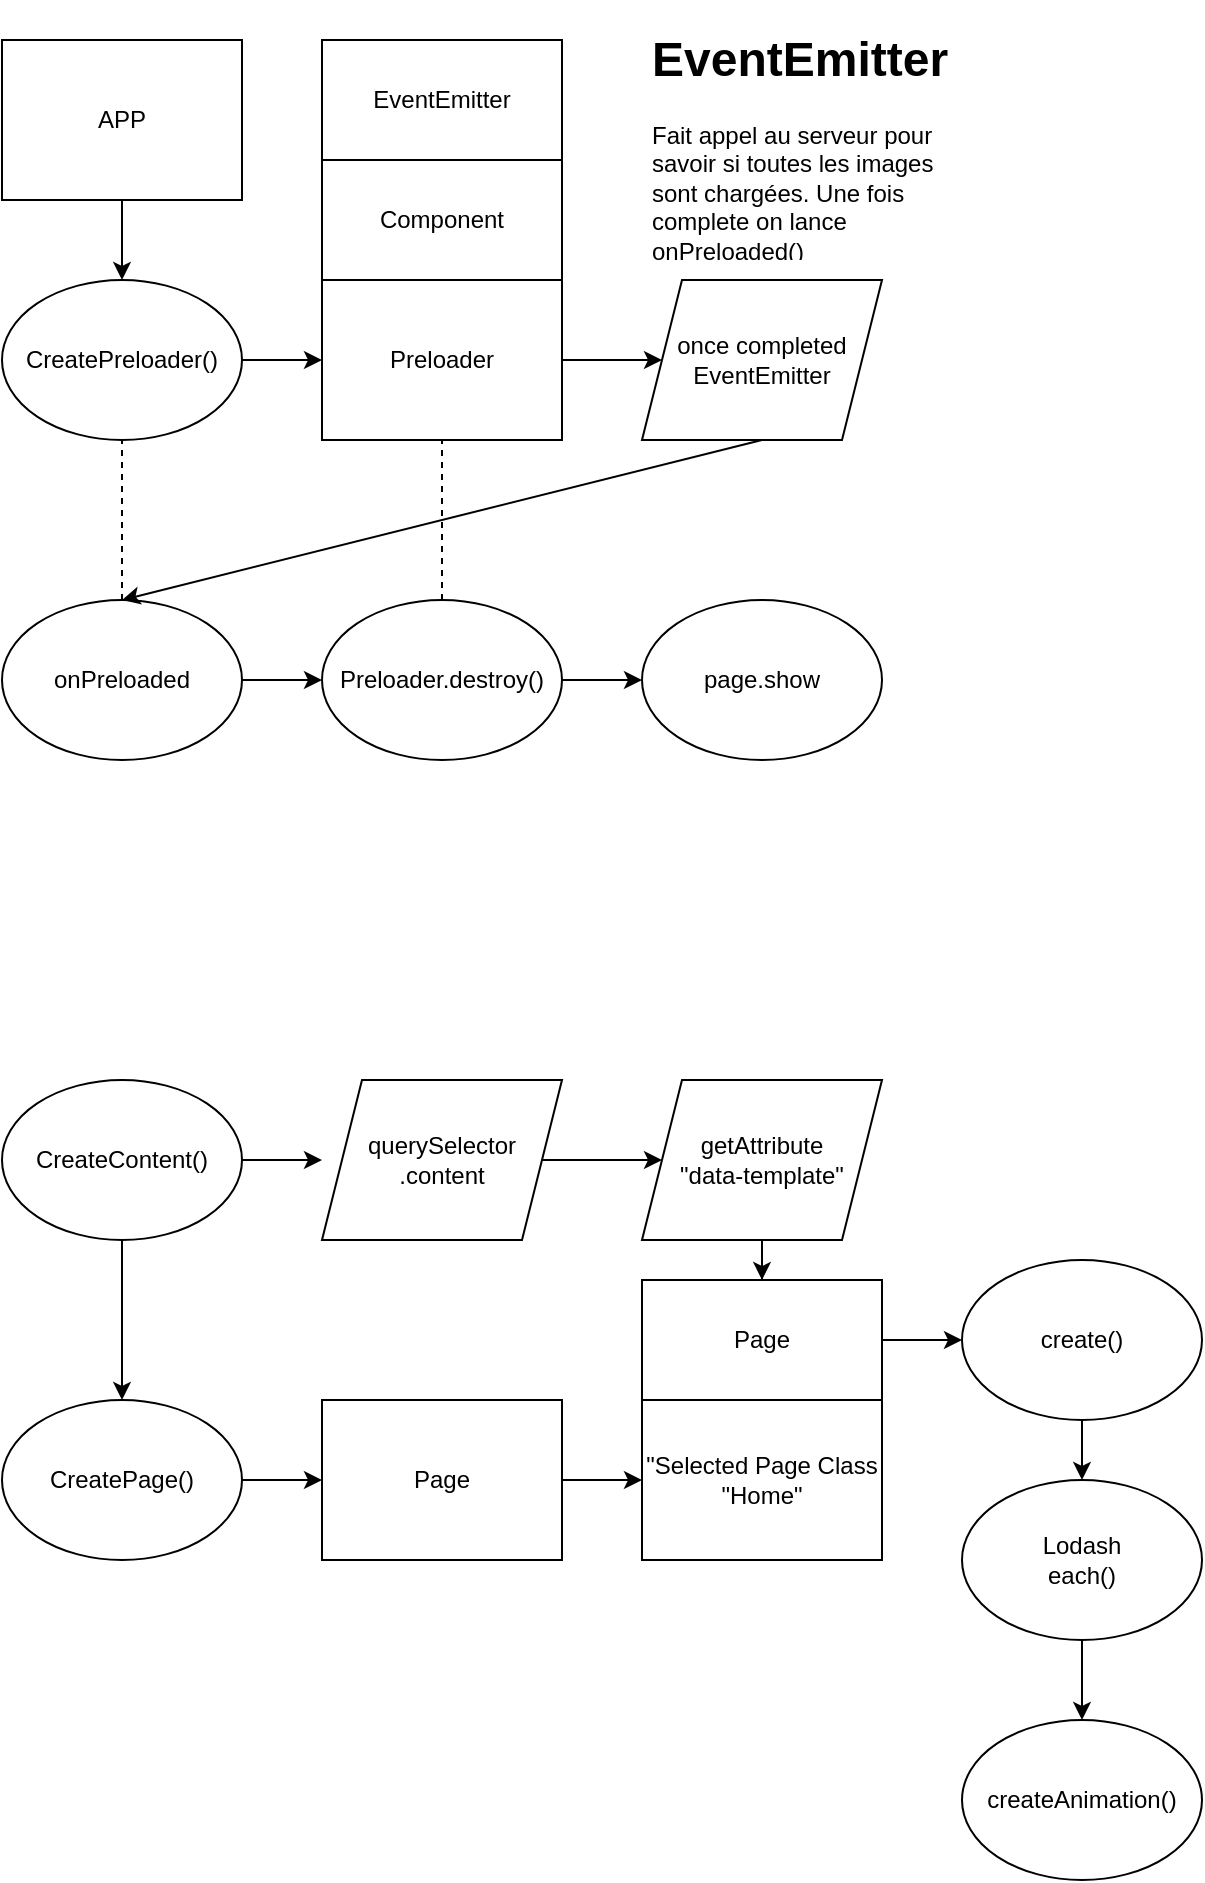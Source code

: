 <mxfile version="17.4.6" type="github">
  <diagram id="fzjIs2RXk_FmtYsyeLxV" name="Page-1">
    <mxGraphModel dx="1422" dy="762" grid="1" gridSize="10" guides="1" tooltips="1" connect="1" arrows="1" fold="1" page="1" pageScale="1" pageWidth="827" pageHeight="1169" math="0" shadow="0">
      <root>
        <mxCell id="0" />
        <mxCell id="1" parent="0" />
        <mxCell id="SWCMXGWF6MoDXP4iUfNa-9" value="" style="edgeStyle=orthogonalEdgeStyle;rounded=0;orthogonalLoop=1;jettySize=auto;html=1;" edge="1" parent="1" source="SWCMXGWF6MoDXP4iUfNa-7" target="SWCMXGWF6MoDXP4iUfNa-8">
          <mxGeometry relative="1" as="geometry" />
        </mxCell>
        <mxCell id="SWCMXGWF6MoDXP4iUfNa-7" value="APP" style="rounded=0;whiteSpace=wrap;html=1;" vertex="1" parent="1">
          <mxGeometry x="80" y="80" width="120" height="80" as="geometry" />
        </mxCell>
        <mxCell id="SWCMXGWF6MoDXP4iUfNa-11" value="" style="edgeStyle=orthogonalEdgeStyle;rounded=0;orthogonalLoop=1;jettySize=auto;html=1;" edge="1" parent="1" source="SWCMXGWF6MoDXP4iUfNa-8" target="SWCMXGWF6MoDXP4iUfNa-10">
          <mxGeometry relative="1" as="geometry" />
        </mxCell>
        <mxCell id="SWCMXGWF6MoDXP4iUfNa-8" value="CreatePreloader()" style="ellipse;whiteSpace=wrap;html=1;" vertex="1" parent="1">
          <mxGeometry x="80" y="200" width="120" height="80" as="geometry" />
        </mxCell>
        <mxCell id="SWCMXGWF6MoDXP4iUfNa-24" value="" style="edgeStyle=orthogonalEdgeStyle;rounded=0;orthogonalLoop=1;jettySize=auto;html=1;" edge="1" parent="1" source="SWCMXGWF6MoDXP4iUfNa-10" target="SWCMXGWF6MoDXP4iUfNa-23">
          <mxGeometry relative="1" as="geometry" />
        </mxCell>
        <mxCell id="SWCMXGWF6MoDXP4iUfNa-10" value="Preloader" style="rounded=0;whiteSpace=wrap;html=1;" vertex="1" parent="1">
          <mxGeometry x="240" y="200" width="120" height="80" as="geometry" />
        </mxCell>
        <mxCell id="SWCMXGWF6MoDXP4iUfNa-20" value="" style="edgeStyle=orthogonalEdgeStyle;rounded=0;orthogonalLoop=1;jettySize=auto;html=1;" edge="1" parent="1" source="SWCMXGWF6MoDXP4iUfNa-13">
          <mxGeometry relative="1" as="geometry">
            <mxPoint x="240" y="640" as="targetPoint" />
          </mxGeometry>
        </mxCell>
        <mxCell id="SWCMXGWF6MoDXP4iUfNa-29" value="" style="edgeStyle=orthogonalEdgeStyle;rounded=0;orthogonalLoop=1;jettySize=auto;html=1;" edge="1" parent="1" source="SWCMXGWF6MoDXP4iUfNa-13" target="SWCMXGWF6MoDXP4iUfNa-28">
          <mxGeometry relative="1" as="geometry" />
        </mxCell>
        <mxCell id="SWCMXGWF6MoDXP4iUfNa-13" value="CreateContent()" style="ellipse;whiteSpace=wrap;html=1;" vertex="1" parent="1">
          <mxGeometry x="80" y="600" width="120" height="80" as="geometry" />
        </mxCell>
        <mxCell id="SWCMXGWF6MoDXP4iUfNa-17" value="Component" style="rounded=0;whiteSpace=wrap;html=1;" vertex="1" parent="1">
          <mxGeometry x="240" y="140" width="120" height="60" as="geometry" />
        </mxCell>
        <mxCell id="SWCMXGWF6MoDXP4iUfNa-18" value="EventEmitter" style="rounded=0;whiteSpace=wrap;html=1;" vertex="1" parent="1">
          <mxGeometry x="240" y="80" width="120" height="60" as="geometry" />
        </mxCell>
        <mxCell id="SWCMXGWF6MoDXP4iUfNa-23" value="&lt;span&gt;once completed&lt;/span&gt;&lt;br&gt;&lt;span&gt;EventEmitter&lt;/span&gt;" style="shape=parallelogram;perimeter=parallelogramPerimeter;whiteSpace=wrap;html=1;fixedSize=1;rounded=0;" vertex="1" parent="1">
          <mxGeometry x="400" y="200" width="120" height="80" as="geometry" />
        </mxCell>
        <mxCell id="SWCMXGWF6MoDXP4iUfNa-27" value="" style="edgeStyle=orthogonalEdgeStyle;rounded=0;orthogonalLoop=1;jettySize=auto;html=1;" edge="1" parent="1" source="SWCMXGWF6MoDXP4iUfNa-25" target="SWCMXGWF6MoDXP4iUfNa-26">
          <mxGeometry relative="1" as="geometry" />
        </mxCell>
        <mxCell id="SWCMXGWF6MoDXP4iUfNa-25" value="querySelector&lt;br&gt;.content" style="shape=parallelogram;perimeter=parallelogramPerimeter;whiteSpace=wrap;html=1;fixedSize=1;rounded=0;" vertex="1" parent="1">
          <mxGeometry x="240" y="600" width="120" height="80" as="geometry" />
        </mxCell>
        <mxCell id="SWCMXGWF6MoDXP4iUfNa-36" value="" style="edgeStyle=orthogonalEdgeStyle;rounded=0;orthogonalLoop=1;jettySize=auto;html=1;" edge="1" parent="1" source="SWCMXGWF6MoDXP4iUfNa-26" target="SWCMXGWF6MoDXP4iUfNa-31">
          <mxGeometry relative="1" as="geometry" />
        </mxCell>
        <mxCell id="SWCMXGWF6MoDXP4iUfNa-26" value="getAttribute&lt;br&gt;&quot;data-template&quot;" style="shape=parallelogram;perimeter=parallelogramPerimeter;whiteSpace=wrap;html=1;fixedSize=1;rounded=0;" vertex="1" parent="1">
          <mxGeometry x="400" y="600" width="120" height="80" as="geometry" />
        </mxCell>
        <mxCell id="SWCMXGWF6MoDXP4iUfNa-34" value="" style="edgeStyle=orthogonalEdgeStyle;rounded=0;orthogonalLoop=1;jettySize=auto;html=1;" edge="1" parent="1" source="SWCMXGWF6MoDXP4iUfNa-28" target="SWCMXGWF6MoDXP4iUfNa-33">
          <mxGeometry relative="1" as="geometry" />
        </mxCell>
        <mxCell id="SWCMXGWF6MoDXP4iUfNa-28" value="CreatePage()" style="ellipse;whiteSpace=wrap;html=1;" vertex="1" parent="1">
          <mxGeometry x="80" y="760" width="120" height="80" as="geometry" />
        </mxCell>
        <mxCell id="SWCMXGWF6MoDXP4iUfNa-30" value="&quot;Selected Page Class&lt;br&gt;&quot;Home&quot;" style="rounded=0;whiteSpace=wrap;html=1;" vertex="1" parent="1">
          <mxGeometry x="400" y="760" width="120" height="80" as="geometry" />
        </mxCell>
        <mxCell id="SWCMXGWF6MoDXP4iUfNa-31" value="Page" style="rounded=0;whiteSpace=wrap;html=1;" vertex="1" parent="1">
          <mxGeometry x="400" y="700" width="120" height="60" as="geometry" />
        </mxCell>
        <mxCell id="SWCMXGWF6MoDXP4iUfNa-35" value="" style="edgeStyle=orthogonalEdgeStyle;rounded=0;orthogonalLoop=1;jettySize=auto;html=1;" edge="1" parent="1" source="SWCMXGWF6MoDXP4iUfNa-33" target="SWCMXGWF6MoDXP4iUfNa-30">
          <mxGeometry relative="1" as="geometry" />
        </mxCell>
        <mxCell id="SWCMXGWF6MoDXP4iUfNa-33" value="Page" style="rounded=0;whiteSpace=wrap;html=1;" vertex="1" parent="1">
          <mxGeometry x="240" y="760" width="120" height="80" as="geometry" />
        </mxCell>
        <mxCell id="SWCMXGWF6MoDXP4iUfNa-49" value="" style="edgeStyle=orthogonalEdgeStyle;rounded=0;orthogonalLoop=1;jettySize=auto;html=1;" edge="1" parent="1" source="SWCMXGWF6MoDXP4iUfNa-39" target="SWCMXGWF6MoDXP4iUfNa-40">
          <mxGeometry relative="1" as="geometry" />
        </mxCell>
        <mxCell id="SWCMXGWF6MoDXP4iUfNa-39" value="create()" style="ellipse;whiteSpace=wrap;html=1;" vertex="1" parent="1">
          <mxGeometry x="560" y="690" width="120" height="80" as="geometry" />
        </mxCell>
        <mxCell id="SWCMXGWF6MoDXP4iUfNa-51" value="" style="edgeStyle=orthogonalEdgeStyle;rounded=0;orthogonalLoop=1;jettySize=auto;html=1;" edge="1" parent="1" source="SWCMXGWF6MoDXP4iUfNa-40" target="SWCMXGWF6MoDXP4iUfNa-42">
          <mxGeometry relative="1" as="geometry" />
        </mxCell>
        <mxCell id="SWCMXGWF6MoDXP4iUfNa-40" value="Lodash&lt;br&gt;each()" style="ellipse;whiteSpace=wrap;html=1;" vertex="1" parent="1">
          <mxGeometry x="560" y="800" width="120" height="80" as="geometry" />
        </mxCell>
        <mxCell id="SWCMXGWF6MoDXP4iUfNa-42" value="createAnimation()" style="ellipse;whiteSpace=wrap;html=1;" vertex="1" parent="1">
          <mxGeometry x="560" y="920" width="120" height="80" as="geometry" />
        </mxCell>
        <mxCell id="SWCMXGWF6MoDXP4iUfNa-48" value="" style="endArrow=classic;html=1;rounded=0;exitX=1;exitY=0.5;exitDx=0;exitDy=0;entryX=0;entryY=0.5;entryDx=0;entryDy=0;" edge="1" parent="1" source="SWCMXGWF6MoDXP4iUfNa-31" target="SWCMXGWF6MoDXP4iUfNa-39">
          <mxGeometry width="50" height="50" relative="1" as="geometry">
            <mxPoint x="300" y="660" as="sourcePoint" />
            <mxPoint x="350" y="610" as="targetPoint" />
          </mxGeometry>
        </mxCell>
        <mxCell id="SWCMXGWF6MoDXP4iUfNa-58" value="" style="edgeStyle=orthogonalEdgeStyle;rounded=0;orthogonalLoop=1;jettySize=auto;html=1;" edge="1" parent="1" source="SWCMXGWF6MoDXP4iUfNa-52" target="SWCMXGWF6MoDXP4iUfNa-54">
          <mxGeometry relative="1" as="geometry" />
        </mxCell>
        <mxCell id="SWCMXGWF6MoDXP4iUfNa-52" value="onPreloaded" style="ellipse;whiteSpace=wrap;html=1;" vertex="1" parent="1">
          <mxGeometry x="80" y="360" width="120" height="80" as="geometry" />
        </mxCell>
        <mxCell id="SWCMXGWF6MoDXP4iUfNa-60" value="" style="edgeStyle=orthogonalEdgeStyle;rounded=0;orthogonalLoop=1;jettySize=auto;html=1;" edge="1" parent="1" source="SWCMXGWF6MoDXP4iUfNa-54" target="SWCMXGWF6MoDXP4iUfNa-59">
          <mxGeometry relative="1" as="geometry" />
        </mxCell>
        <mxCell id="SWCMXGWF6MoDXP4iUfNa-54" value="Preloader.destroy()" style="ellipse;whiteSpace=wrap;html=1;" vertex="1" parent="1">
          <mxGeometry x="240" y="360" width="120" height="80" as="geometry" />
        </mxCell>
        <mxCell id="SWCMXGWF6MoDXP4iUfNa-56" value="&lt;h1&gt;EventEmitter&lt;/h1&gt;&lt;p&gt;Fait appel au serveur pour savoir si toutes les images sont chargées. Une fois complete on lance onPreloaded()&lt;/p&gt;" style="text;html=1;strokeColor=none;fillColor=none;spacing=5;spacingTop=-20;whiteSpace=wrap;overflow=hidden;rounded=0;" vertex="1" parent="1">
          <mxGeometry x="400" y="70" width="160" height="120" as="geometry" />
        </mxCell>
        <mxCell id="SWCMXGWF6MoDXP4iUfNa-59" value="page.show" style="ellipse;whiteSpace=wrap;html=1;" vertex="1" parent="1">
          <mxGeometry x="400" y="360" width="120" height="80" as="geometry" />
        </mxCell>
        <mxCell id="SWCMXGWF6MoDXP4iUfNa-62" value="" style="endArrow=classic;html=1;rounded=0;exitX=0.5;exitY=1;exitDx=0;exitDy=0;entryX=0.5;entryY=0;entryDx=0;entryDy=0;" edge="1" parent="1" source="SWCMXGWF6MoDXP4iUfNa-23" target="SWCMXGWF6MoDXP4iUfNa-52">
          <mxGeometry width="50" height="50" relative="1" as="geometry">
            <mxPoint x="550" y="410" as="sourcePoint" />
            <mxPoint x="600" y="360" as="targetPoint" />
          </mxGeometry>
        </mxCell>
        <mxCell id="SWCMXGWF6MoDXP4iUfNa-63" value="" style="endArrow=none;dashed=1;html=1;rounded=0;entryX=0.5;entryY=1;entryDx=0;entryDy=0;exitX=0.5;exitY=0;exitDx=0;exitDy=0;" edge="1" parent="1" source="SWCMXGWF6MoDXP4iUfNa-52" target="SWCMXGWF6MoDXP4iUfNa-8">
          <mxGeometry width="50" height="50" relative="1" as="geometry">
            <mxPoint x="550" y="410" as="sourcePoint" />
            <mxPoint x="600" y="360" as="targetPoint" />
          </mxGeometry>
        </mxCell>
        <mxCell id="SWCMXGWF6MoDXP4iUfNa-64" value="" style="endArrow=none;dashed=1;html=1;rounded=0;entryX=0.5;entryY=1;entryDx=0;entryDy=0;" edge="1" parent="1" source="SWCMXGWF6MoDXP4iUfNa-54" target="SWCMXGWF6MoDXP4iUfNa-10">
          <mxGeometry width="50" height="50" relative="1" as="geometry">
            <mxPoint x="550" y="410" as="sourcePoint" />
            <mxPoint x="600" y="360" as="targetPoint" />
          </mxGeometry>
        </mxCell>
      </root>
    </mxGraphModel>
  </diagram>
</mxfile>
